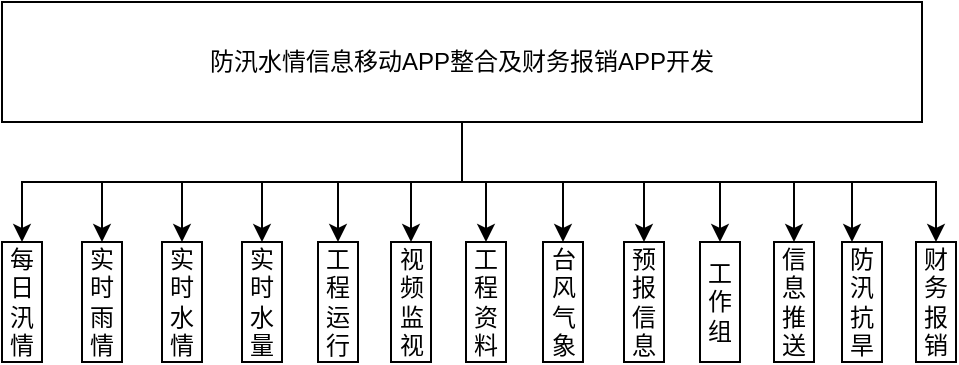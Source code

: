 <mxfile version="10.9.6" type="github"><diagram id="qvx9LAHxHfA9EjNs1QSS" name="Page-1"><mxGraphModel dx="868" dy="456" grid="1" gridSize="10" guides="1" tooltips="1" connect="1" arrows="1" fold="1" page="1" pageScale="1" pageWidth="827" pageHeight="1169" math="0" shadow="0"><root><mxCell id="0"/><mxCell id="1" parent="0"/><mxCell id="SEAwow5dpvRGz6BitIV--26" style="edgeStyle=orthogonalEdgeStyle;rounded=0;orthogonalLoop=1;jettySize=auto;html=1;entryX=0.5;entryY=0;entryDx=0;entryDy=0;" edge="1" parent="1" source="SEAwow5dpvRGz6BitIV--1" target="SEAwow5dpvRGz6BitIV--6"><mxGeometry relative="1" as="geometry"/></mxCell><mxCell id="SEAwow5dpvRGz6BitIV--27" style="edgeStyle=orthogonalEdgeStyle;rounded=0;orthogonalLoop=1;jettySize=auto;html=1;entryX=0.5;entryY=0;entryDx=0;entryDy=0;" edge="1" parent="1" source="SEAwow5dpvRGz6BitIV--1" target="SEAwow5dpvRGz6BitIV--17"><mxGeometry relative="1" as="geometry"/></mxCell><mxCell id="SEAwow5dpvRGz6BitIV--28" style="edgeStyle=orthogonalEdgeStyle;rounded=0;orthogonalLoop=1;jettySize=auto;html=1;entryX=0.5;entryY=0;entryDx=0;entryDy=0;" edge="1" parent="1" source="SEAwow5dpvRGz6BitIV--1" target="SEAwow5dpvRGz6BitIV--8"><mxGeometry relative="1" as="geometry"/></mxCell><mxCell id="SEAwow5dpvRGz6BitIV--30" style="edgeStyle=orthogonalEdgeStyle;rounded=0;orthogonalLoop=1;jettySize=auto;html=1;entryX=0.5;entryY=0;entryDx=0;entryDy=0;" edge="1" parent="1" source="SEAwow5dpvRGz6BitIV--1" target="SEAwow5dpvRGz6BitIV--7"><mxGeometry relative="1" as="geometry"/></mxCell><mxCell id="SEAwow5dpvRGz6BitIV--31" style="edgeStyle=orthogonalEdgeStyle;rounded=0;orthogonalLoop=1;jettySize=auto;html=1;entryX=0.5;entryY=0;entryDx=0;entryDy=0;" edge="1" parent="1" source="SEAwow5dpvRGz6BitIV--1" target="SEAwow5dpvRGz6BitIV--18"><mxGeometry relative="1" as="geometry"/></mxCell><mxCell id="SEAwow5dpvRGz6BitIV--32" style="edgeStyle=orthogonalEdgeStyle;rounded=0;orthogonalLoop=1;jettySize=auto;html=1;entryX=0.5;entryY=0;entryDx=0;entryDy=0;" edge="1" parent="1" source="SEAwow5dpvRGz6BitIV--1" target="SEAwow5dpvRGz6BitIV--4"><mxGeometry relative="1" as="geometry"/></mxCell><mxCell id="SEAwow5dpvRGz6BitIV--33" style="edgeStyle=orthogonalEdgeStyle;rounded=0;orthogonalLoop=1;jettySize=auto;html=1;entryX=0.5;entryY=0;entryDx=0;entryDy=0;" edge="1" parent="1" source="SEAwow5dpvRGz6BitIV--1" target="SEAwow5dpvRGz6BitIV--3"><mxGeometry relative="1" as="geometry"/></mxCell><mxCell id="SEAwow5dpvRGz6BitIV--34" style="edgeStyle=orthogonalEdgeStyle;rounded=0;orthogonalLoop=1;jettySize=auto;html=1;entryX=0.5;entryY=0;entryDx=0;entryDy=0;" edge="1" parent="1" source="SEAwow5dpvRGz6BitIV--1" target="SEAwow5dpvRGz6BitIV--19"><mxGeometry relative="1" as="geometry"/></mxCell><mxCell id="SEAwow5dpvRGz6BitIV--35" style="edgeStyle=orthogonalEdgeStyle;rounded=0;orthogonalLoop=1;jettySize=auto;html=1;entryX=0.5;entryY=0;entryDx=0;entryDy=0;" edge="1" parent="1" source="SEAwow5dpvRGz6BitIV--1" target="SEAwow5dpvRGz6BitIV--21"><mxGeometry relative="1" as="geometry"/></mxCell><mxCell id="SEAwow5dpvRGz6BitIV--36" style="edgeStyle=orthogonalEdgeStyle;rounded=0;orthogonalLoop=1;jettySize=auto;html=1;entryX=0.5;entryY=0;entryDx=0;entryDy=0;" edge="1" parent="1" source="SEAwow5dpvRGz6BitIV--1" target="SEAwow5dpvRGz6BitIV--22"><mxGeometry relative="1" as="geometry"/></mxCell><mxCell id="SEAwow5dpvRGz6BitIV--37" style="edgeStyle=orthogonalEdgeStyle;rounded=0;orthogonalLoop=1;jettySize=auto;html=1;entryX=0.5;entryY=0;entryDx=0;entryDy=0;" edge="1" parent="1" source="SEAwow5dpvRGz6BitIV--1" target="SEAwow5dpvRGz6BitIV--24"><mxGeometry relative="1" as="geometry"/></mxCell><mxCell id="SEAwow5dpvRGz6BitIV--38" style="edgeStyle=orthogonalEdgeStyle;rounded=0;orthogonalLoop=1;jettySize=auto;html=1;entryX=0.25;entryY=0;entryDx=0;entryDy=0;" edge="1" parent="1" source="SEAwow5dpvRGz6BitIV--1" target="SEAwow5dpvRGz6BitIV--25"><mxGeometry relative="1" as="geometry"/></mxCell><mxCell id="SEAwow5dpvRGz6BitIV--39" style="edgeStyle=orthogonalEdgeStyle;rounded=0;orthogonalLoop=1;jettySize=auto;html=1;entryX=0.5;entryY=0;entryDx=0;entryDy=0;" edge="1" parent="1" source="SEAwow5dpvRGz6BitIV--1" target="SEAwow5dpvRGz6BitIV--23"><mxGeometry relative="1" as="geometry"/></mxCell><mxCell id="SEAwow5dpvRGz6BitIV--1" value="防汛水情信息移动APP整合及财务报销APP开发" style="rounded=0;whiteSpace=wrap;html=1;" vertex="1" parent="1"><mxGeometry x="240" y="70" width="460" height="60" as="geometry"/></mxCell><mxCell id="SEAwow5dpvRGz6BitIV--2" value="每日汛情" style="rounded=0;whiteSpace=wrap;html=1;" vertex="1" parent="1"><mxGeometry x="240" y="190" width="20" height="60" as="geometry"/></mxCell><mxCell id="SEAwow5dpvRGz6BitIV--3" value="工程资料" style="rounded=0;whiteSpace=wrap;html=1;" vertex="1" parent="1"><mxGeometry x="472" y="190" width="20" height="60" as="geometry"/></mxCell><mxCell id="SEAwow5dpvRGz6BitIV--4" value="视频监视" style="rounded=0;whiteSpace=wrap;html=1;" vertex="1" parent="1"><mxGeometry x="434.5" y="190" width="20" height="60" as="geometry"/></mxCell><mxCell id="SEAwow5dpvRGz6BitIV--5" value="每日汛情" style="rounded=0;whiteSpace=wrap;html=1;" vertex="1" parent="1"><mxGeometry x="240" y="190" width="20" height="60" as="geometry"/></mxCell><mxCell id="SEAwow5dpvRGz6BitIV--6" value="每日汛情" style="rounded=0;whiteSpace=wrap;html=1;" vertex="1" parent="1"><mxGeometry x="240" y="190" width="20" height="60" as="geometry"/></mxCell><mxCell id="SEAwow5dpvRGz6BitIV--7" value="实时水量" style="rounded=0;whiteSpace=wrap;html=1;" vertex="1" parent="1"><mxGeometry x="360" y="190" width="20" height="60" as="geometry"/></mxCell><mxCell id="SEAwow5dpvRGz6BitIV--8" value="实时水情" style="rounded=0;whiteSpace=wrap;html=1;" vertex="1" parent="1"><mxGeometry x="320" y="190" width="20" height="60" as="geometry"/></mxCell><mxCell id="SEAwow5dpvRGz6BitIV--17" value="实时雨情" style="rounded=0;whiteSpace=wrap;html=1;" vertex="1" parent="1"><mxGeometry x="280" y="190" width="20" height="60" as="geometry"/></mxCell><mxCell id="SEAwow5dpvRGz6BitIV--18" value="工程运行" style="rounded=0;whiteSpace=wrap;html=1;" vertex="1" parent="1"><mxGeometry x="398" y="190" width="20" height="60" as="geometry"/></mxCell><mxCell id="SEAwow5dpvRGz6BitIV--19" value="台风气象" style="rounded=0;whiteSpace=wrap;html=1;" vertex="1" parent="1"><mxGeometry x="510.5" y="190" width="20" height="60" as="geometry"/></mxCell><mxCell id="SEAwow5dpvRGz6BitIV--21" value="预报信息" style="rounded=0;whiteSpace=wrap;html=1;" vertex="1" parent="1"><mxGeometry x="551" y="190" width="20" height="60" as="geometry"/></mxCell><mxCell id="SEAwow5dpvRGz6BitIV--22" value="工作组" style="rounded=0;whiteSpace=wrap;html=1;" vertex="1" parent="1"><mxGeometry x="589" y="190" width="20" height="60" as="geometry"/></mxCell><mxCell id="SEAwow5dpvRGz6BitIV--23" value="财务报销" style="rounded=0;whiteSpace=wrap;html=1;" vertex="1" parent="1"><mxGeometry x="697" y="190" width="20" height="60" as="geometry"/></mxCell><mxCell id="SEAwow5dpvRGz6BitIV--24" value="信息推送" style="rounded=0;whiteSpace=wrap;html=1;" vertex="1" parent="1"><mxGeometry x="626" y="190" width="20" height="60" as="geometry"/></mxCell><mxCell id="SEAwow5dpvRGz6BitIV--25" value="防汛抗旱" style="rounded=0;whiteSpace=wrap;html=1;" vertex="1" parent="1"><mxGeometry x="660" y="190" width="20" height="60" as="geometry"/></mxCell></root></mxGraphModel></diagram></mxfile>